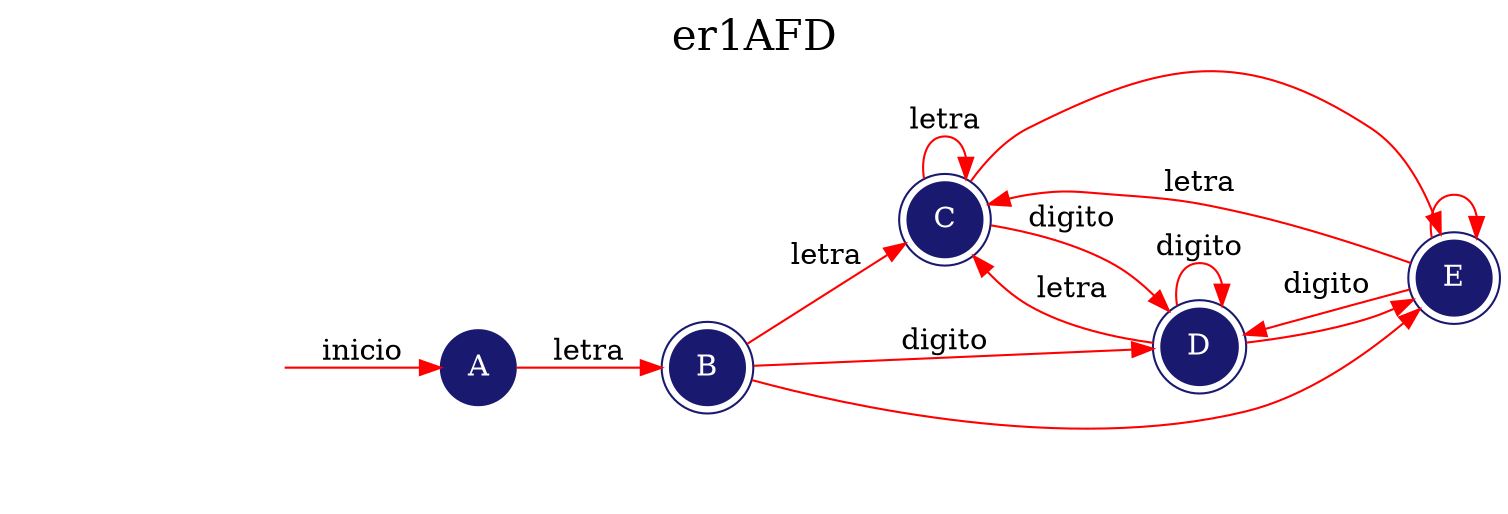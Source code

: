 digraph er1AFD {
	rankdir=LR;
	graph [label="er1AFD", labelloc=t, fontsize=20]; 
	node [style = filled,color = mediumseagreen];
	node [shape=circle];
	node [color=midnightblue,fontcolor=white];
	edge [color=red];
	secret_node [style=invis];
	secret_node -> A [label="inicio"];

	A->B [label="letra"];

	B->C [label="letra"];

	B->D [label="digito"];

	B->E [label="
"];

	C->C [label="letra"];

	C->D [label="digito"];

	C->E [label="
"];

	D->C [label="letra"];

	D->D [label="digito"];

	D->E [label="
"];

	E->C [label="letra"];

	E->D [label="digito"];

	E->E [label="
"];

	B[shape=doublecircle];
	C[shape=doublecircle];
	D[shape=doublecircle];
	E[shape=doublecircle];
 }